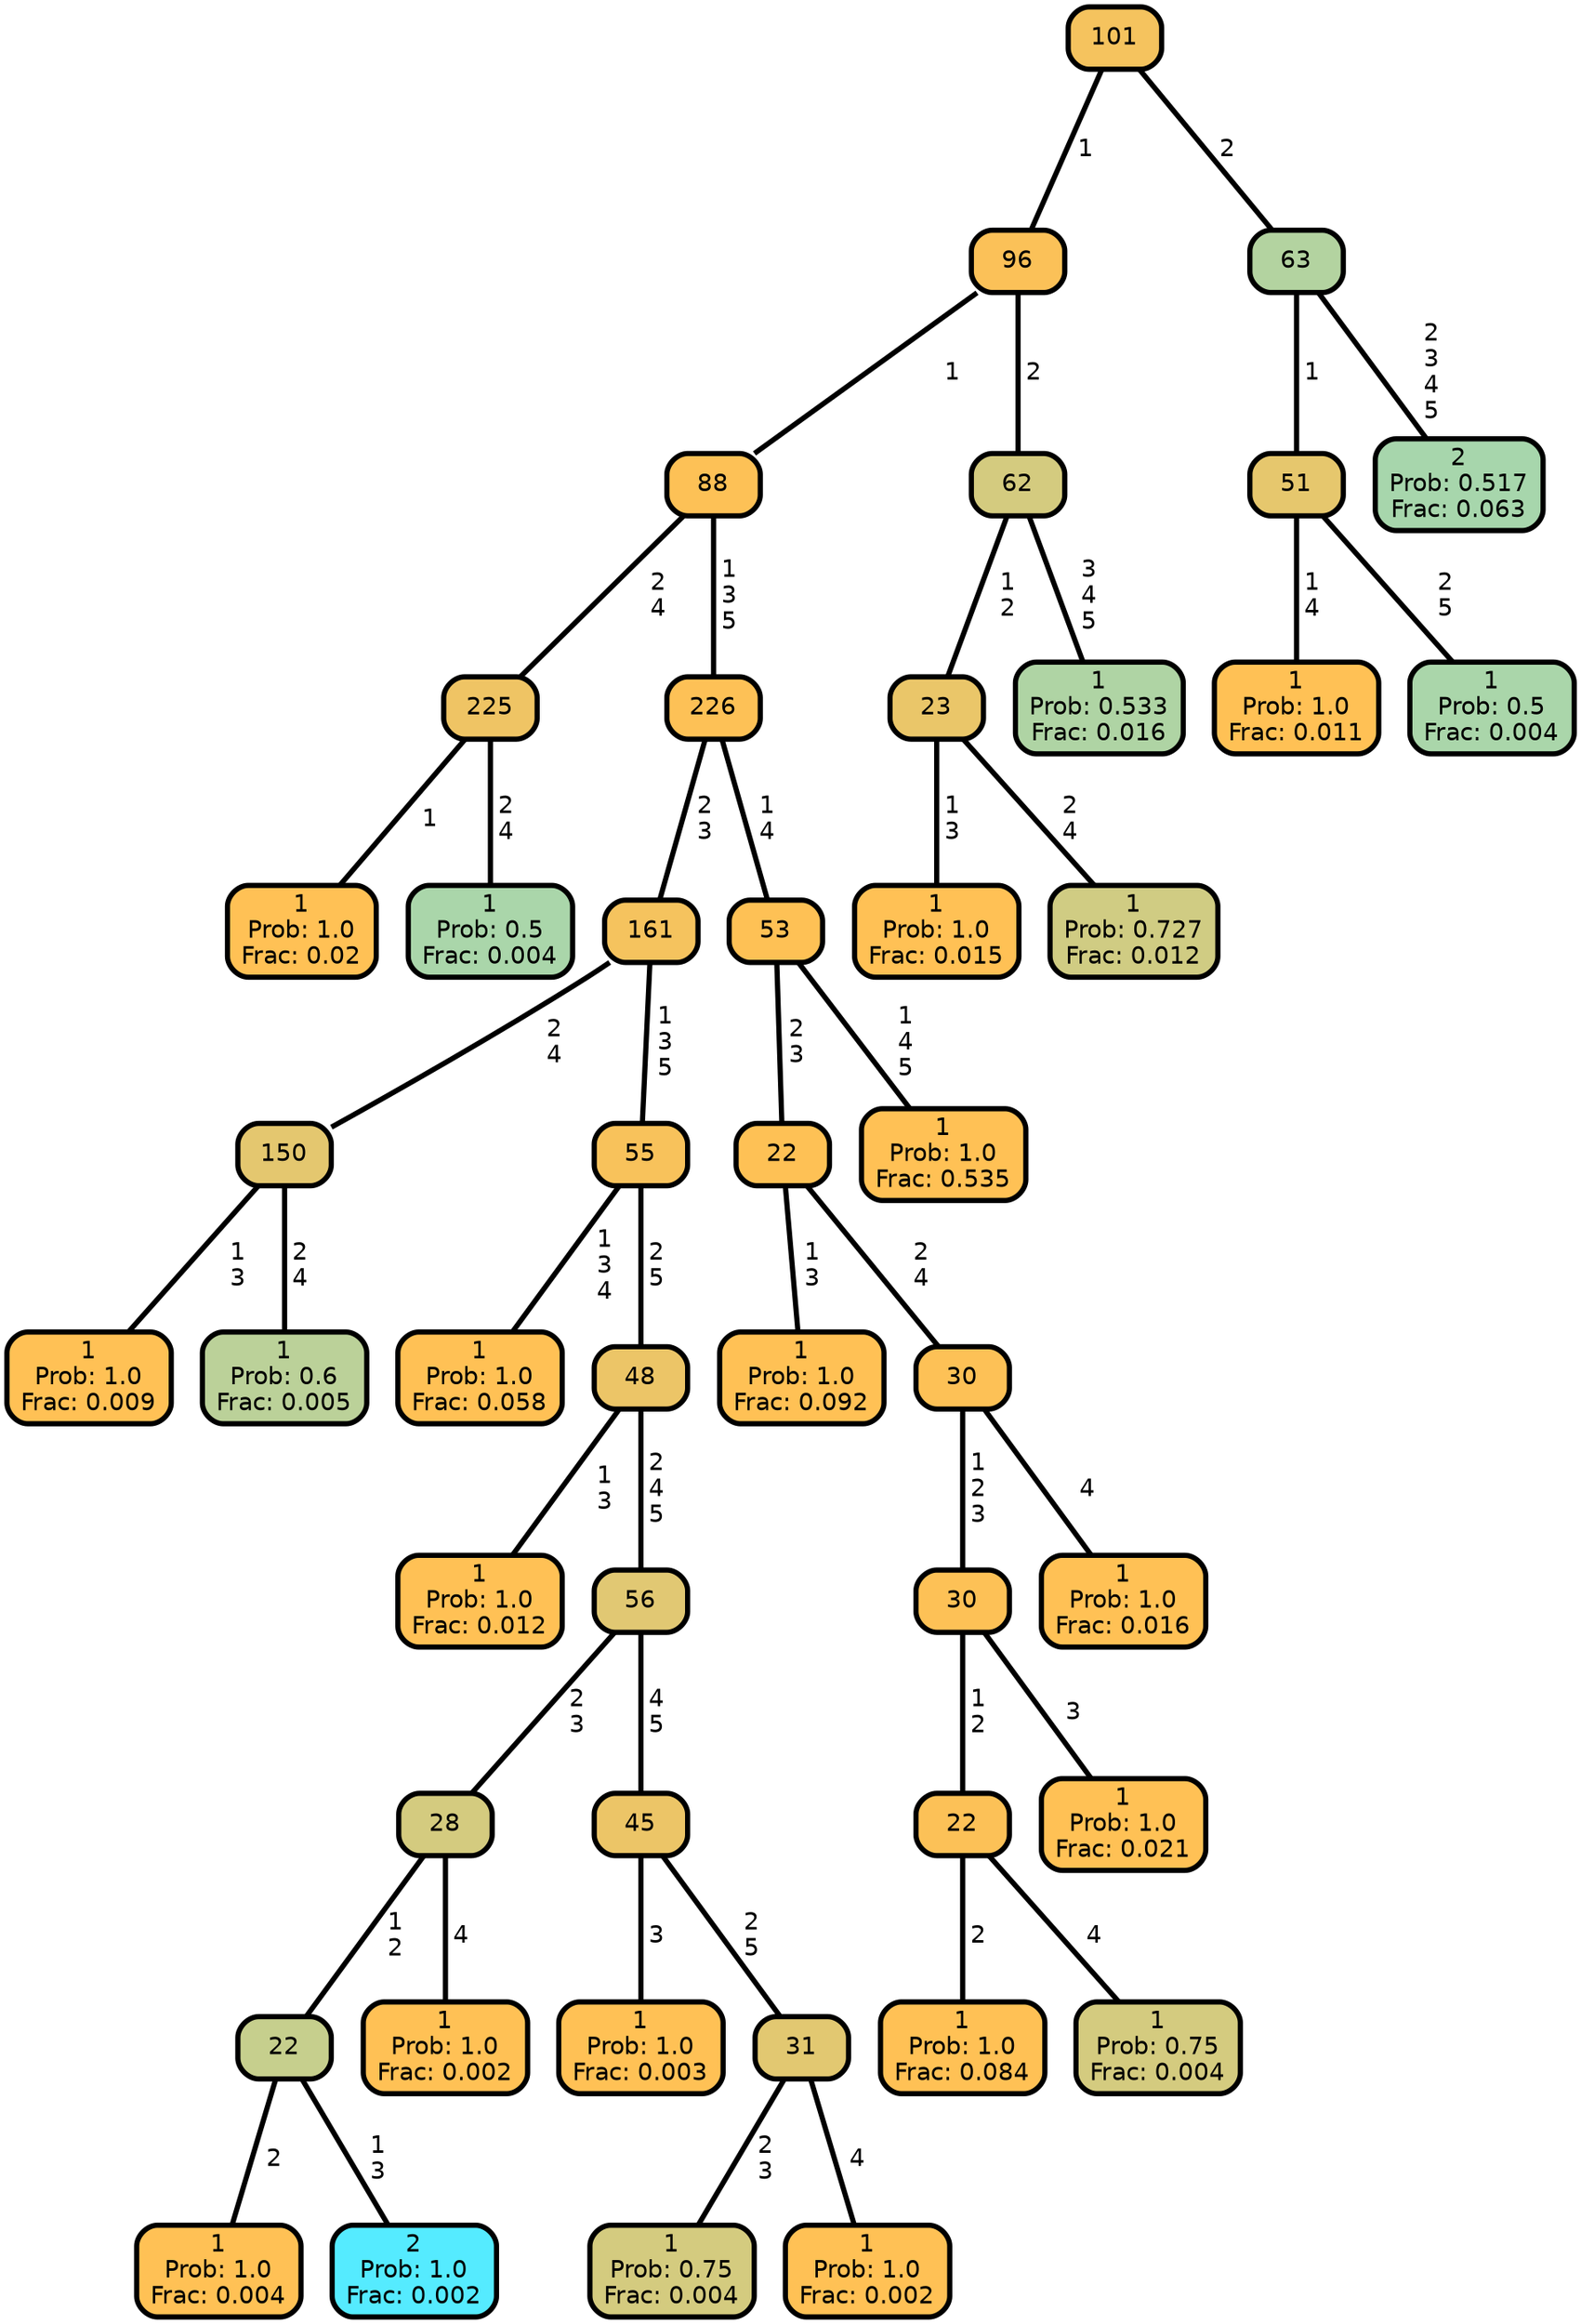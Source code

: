 graph Tree {
node [shape=box, style="filled, rounded",color="black",penwidth="3",fontcolor="black",                 fontname=helvetica] ;
graph [ranksep="0 equally", splines=straight,                 bgcolor=transparent, dpi=200] ;
edge [fontname=helvetica, color=black] ;
0 [label="1
Prob: 1.0
Frac: 0.02", fillcolor="#ffc155"] ;
1 [label="225", fillcolor="#efc464"] ;
2 [label="1
Prob: 0.5
Frac: 0.004", fillcolor="#aad6aa"] ;
3 [label="88", fillcolor="#fdc156"] ;
4 [label="1
Prob: 1.0
Frac: 0.009", fillcolor="#ffc155"] ;
5 [label="150", fillcolor="#e4c76f"] ;
6 [label="1
Prob: 0.6
Frac: 0.005", fillcolor="#bbd199"] ;
7 [label="161", fillcolor="#f5c35e"] ;
8 [label="1
Prob: 1.0
Frac: 0.058", fillcolor="#ffc155"] ;
9 [label="55", fillcolor="#f8c25b"] ;
10 [label="1
Prob: 1.0
Frac: 0.012", fillcolor="#ffc155"] ;
11 [label="48", fillcolor="#ecc567"] ;
12 [label="1
Prob: 1.0
Frac: 0.004", fillcolor="#ffc155"] ;
13 [label="22", fillcolor="#c6cf8d"] ;
14 [label="2
Prob: 1.0
Frac: 0.002", fillcolor="#55ebff"] ;
15 [label="28", fillcolor="#d4cb7f"] ;
16 [label="1
Prob: 1.0
Frac: 0.002", fillcolor="#ffc155"] ;
17 [label="56", fillcolor="#e1c873"] ;
18 [label="1
Prob: 1.0
Frac: 0.003", fillcolor="#ffc155"] ;
19 [label="45", fillcolor="#ecc567"] ;
20 [label="1
Prob: 0.75
Frac: 0.004", fillcolor="#d4cb7f"] ;
21 [label="31", fillcolor="#e2c871"] ;
22 [label="1
Prob: 1.0
Frac: 0.002", fillcolor="#ffc155"] ;
23 [label="226", fillcolor="#fdc156"] ;
24 [label="1
Prob: 1.0
Frac: 0.092", fillcolor="#ffc155"] ;
25 [label="22", fillcolor="#fec155"] ;
26 [label="1
Prob: 1.0
Frac: 0.084", fillcolor="#ffc155"] ;
27 [label="22", fillcolor="#fcc157"] ;
28 [label="1
Prob: 0.75
Frac: 0.004", fillcolor="#d4cb7f"] ;
29 [label="30", fillcolor="#fdc156"] ;
30 [label="1
Prob: 1.0
Frac: 0.021", fillcolor="#ffc155"] ;
31 [label="30", fillcolor="#fdc156"] ;
32 [label="1
Prob: 1.0
Frac: 0.016", fillcolor="#ffc155"] ;
33 [label="53", fillcolor="#fec155"] ;
34 [label="1
Prob: 1.0
Frac: 0.535", fillcolor="#ffc155"] ;
35 [label="96", fillcolor="#fbc158"] ;
36 [label="1
Prob: 1.0
Frac: 0.015", fillcolor="#ffc155"] ;
37 [label="23", fillcolor="#eac669"] ;
38 [label="1
Prob: 0.727
Frac: 0.012", fillcolor="#d0cc83"] ;
39 [label="62", fillcolor="#d4cb7f"] ;
40 [label="1
Prob: 0.533
Frac: 0.016", fillcolor="#afd4a4"] ;
41 [label="101", fillcolor="#f5c35e"] ;
42 [label="1
Prob: 1.0
Frac: 0.011", fillcolor="#ffc155"] ;
43 [label="51", fillcolor="#e6c76d"] ;
44 [label="1
Prob: 0.5
Frac: 0.004", fillcolor="#aad6aa"] ;
45 [label="63", fillcolor="#b3d3a0"] ;
46 [label="2
Prob: 0.517
Frac: 0.063", fillcolor="#a7d6ac"] ;
1 -- 0 [label=" 1",penwidth=3] ;
1 -- 2 [label=" 2\n 4",penwidth=3] ;
3 -- 1 [label=" 2\n 4",penwidth=3] ;
3 -- 23 [label=" 1\n 3\n 5",penwidth=3] ;
5 -- 4 [label=" 1\n 3",penwidth=3] ;
5 -- 6 [label=" 2\n 4",penwidth=3] ;
7 -- 5 [label=" 2\n 4",penwidth=3] ;
7 -- 9 [label=" 1\n 3\n 5",penwidth=3] ;
9 -- 8 [label=" 1\n 3\n 4",penwidth=3] ;
9 -- 11 [label=" 2\n 5",penwidth=3] ;
11 -- 10 [label=" 1\n 3",penwidth=3] ;
11 -- 17 [label=" 2\n 4\n 5",penwidth=3] ;
13 -- 12 [label=" 2",penwidth=3] ;
13 -- 14 [label=" 1\n 3",penwidth=3] ;
15 -- 13 [label=" 1\n 2",penwidth=3] ;
15 -- 16 [label=" 4",penwidth=3] ;
17 -- 15 [label=" 2\n 3",penwidth=3] ;
17 -- 19 [label=" 4\n 5",penwidth=3] ;
19 -- 18 [label=" 3",penwidth=3] ;
19 -- 21 [label=" 2\n 5",penwidth=3] ;
21 -- 20 [label=" 2\n 3",penwidth=3] ;
21 -- 22 [label=" 4",penwidth=3] ;
23 -- 7 [label=" 2\n 3",penwidth=3] ;
23 -- 33 [label=" 1\n 4",penwidth=3] ;
25 -- 24 [label=" 1\n 3",penwidth=3] ;
25 -- 31 [label=" 2\n 4",penwidth=3] ;
27 -- 26 [label=" 2",penwidth=3] ;
27 -- 28 [label=" 4",penwidth=3] ;
29 -- 27 [label=" 1\n 2",penwidth=3] ;
29 -- 30 [label=" 3",penwidth=3] ;
31 -- 29 [label=" 1\n 2\n 3",penwidth=3] ;
31 -- 32 [label=" 4",penwidth=3] ;
33 -- 25 [label=" 2\n 3",penwidth=3] ;
33 -- 34 [label=" 1\n 4\n 5",penwidth=3] ;
35 -- 3 [label=" 1",penwidth=3] ;
35 -- 39 [label=" 2",penwidth=3] ;
37 -- 36 [label=" 1\n 3",penwidth=3] ;
37 -- 38 [label=" 2\n 4",penwidth=3] ;
39 -- 37 [label=" 1\n 2",penwidth=3] ;
39 -- 40 [label=" 3\n 4\n 5",penwidth=3] ;
41 -- 35 [label=" 1",penwidth=3] ;
41 -- 45 [label=" 2",penwidth=3] ;
43 -- 42 [label=" 1\n 4",penwidth=3] ;
43 -- 44 [label=" 2\n 5",penwidth=3] ;
45 -- 43 [label=" 1",penwidth=3] ;
45 -- 46 [label=" 2\n 3\n 4\n 5",penwidth=3] ;
{rank = same;}}